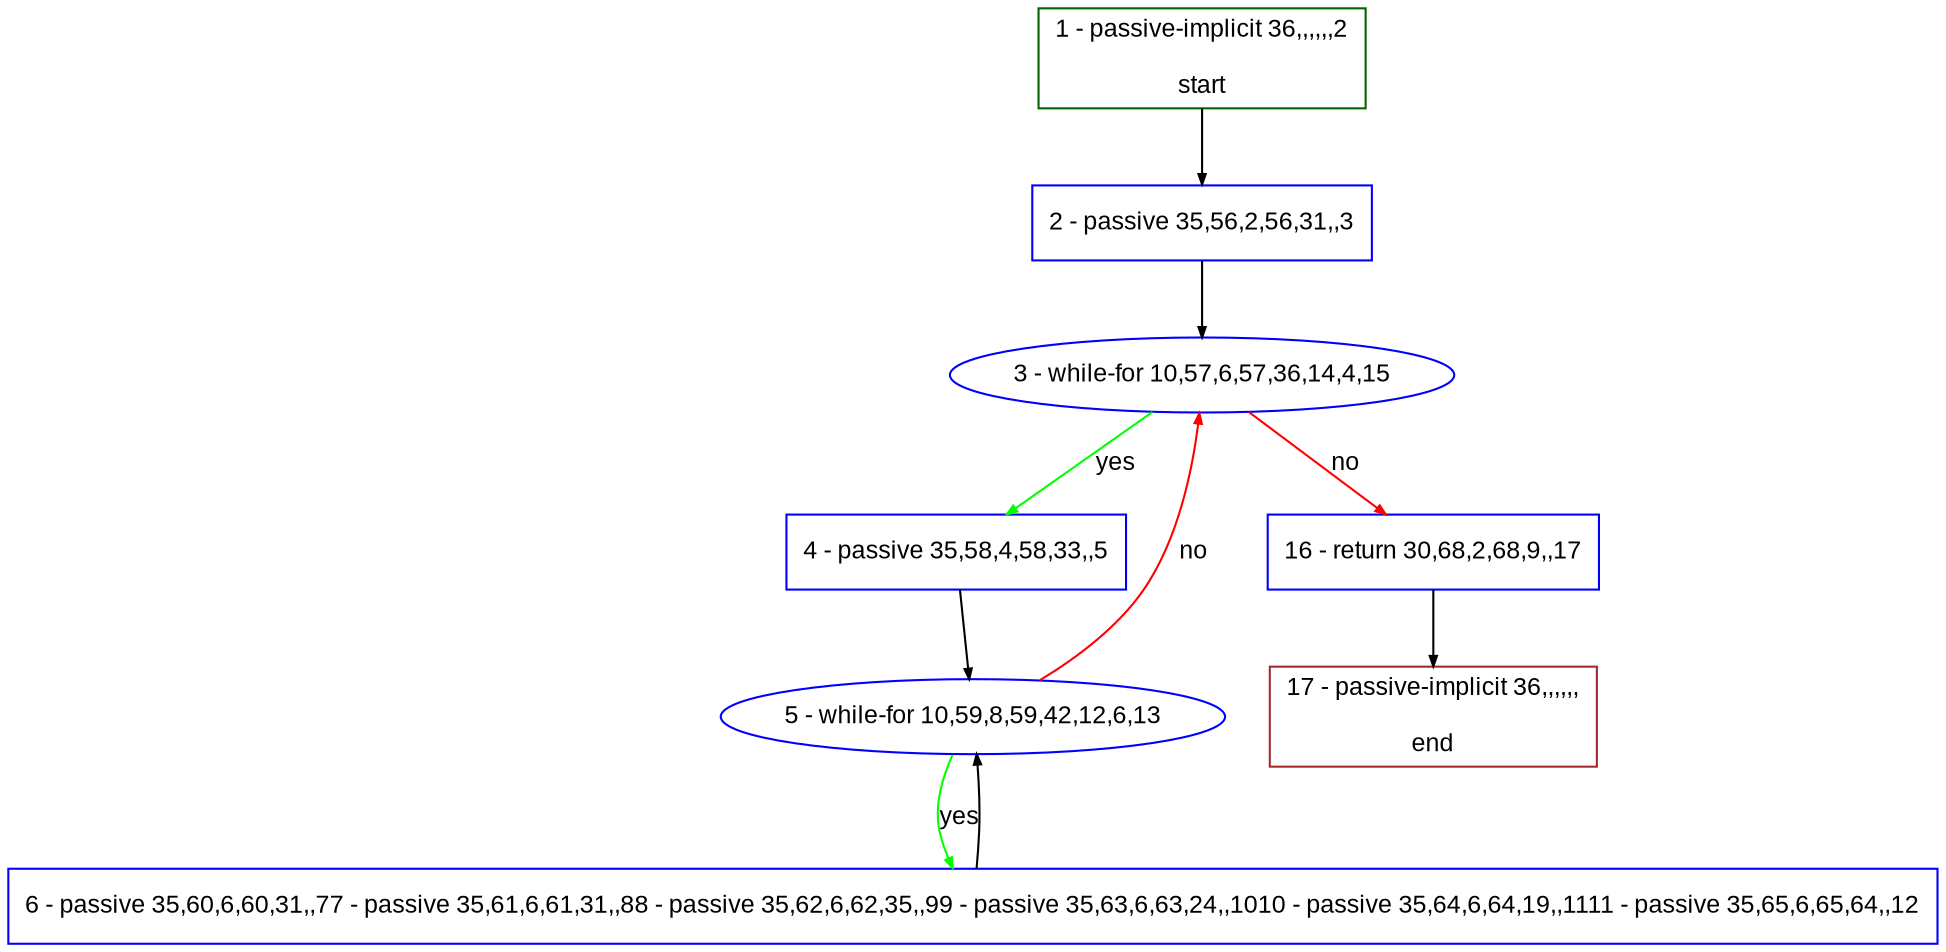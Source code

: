 digraph "" {
  graph [pack="true", label="", fontsize="12", packmode="clust", fontname="Arial", fillcolor="#FFFFCC", bgcolor="white", style="rounded,filled", compound="true"];
  node [node_initialized="no", label="", color="grey", fontsize="12", fillcolor="white", fontname="Arial", style="filled", shape="rectangle", compound="true", fixedsize="false"];
  edge [fontcolor="black", arrowhead="normal", arrowtail="none", arrowsize="0.5", ltail="", label="", color="black", fontsize="12", lhead="", fontname="Arial", dir="forward", compound="true"];
  __N1 [label="2 - passive 35,56,2,56,31,,3", color="#0000ff", fillcolor="#ffffff", style="filled", shape="box"];
  __N2 [label="1 - passive-implicit 36,,,,,,2\n\nstart", color="#006400", fillcolor="#ffffff", style="filled", shape="box"];
  __N3 [label="3 - while-for 10,57,6,57,36,14,4,15", color="#0000ff", fillcolor="#ffffff", style="filled", shape="oval"];
  __N4 [label="4 - passive 35,58,4,58,33,,5", color="#0000ff", fillcolor="#ffffff", style="filled", shape="box"];
  __N5 [label="16 - return 30,68,2,68,9,,17", color="#0000ff", fillcolor="#ffffff", style="filled", shape="box"];
  __N6 [label="5 - while-for 10,59,8,59,42,12,6,13", color="#0000ff", fillcolor="#ffffff", style="filled", shape="oval"];
  __N7 [label="6 - passive 35,60,6,60,31,,77 - passive 35,61,6,61,31,,88 - passive 35,62,6,62,35,,99 - passive 35,63,6,63,24,,1010 - passive 35,64,6,64,19,,1111 - passive 35,65,6,65,64,,12", color="#0000ff", fillcolor="#ffffff", style="filled", shape="box"];
  __N8 [label="17 - passive-implicit 36,,,,,,\n\nend", color="#a52a2a", fillcolor="#ffffff", style="filled", shape="box"];
  __N2 -> __N1 [arrowhead="normal", arrowtail="none", color="#000000", label="", dir="forward"];
  __N1 -> __N3 [arrowhead="normal", arrowtail="none", color="#000000", label="", dir="forward"];
  __N3 -> __N4 [arrowhead="normal", arrowtail="none", color="#00ff00", label="yes", dir="forward"];
  __N3 -> __N5 [arrowhead="normal", arrowtail="none", color="#ff0000", label="no", dir="forward"];
  __N4 -> __N6 [arrowhead="normal", arrowtail="none", color="#000000", label="", dir="forward"];
  __N6 -> __N3 [arrowhead="normal", arrowtail="none", color="#ff0000", label="no", dir="forward"];
  __N6 -> __N7 [arrowhead="normal", arrowtail="none", color="#00ff00", label="yes", dir="forward"];
  __N7 -> __N6 [arrowhead="normal", arrowtail="none", color="#000000", label="", dir="forward"];
  __N5 -> __N8 [arrowhead="normal", arrowtail="none", color="#000000", label="", dir="forward"];
}
